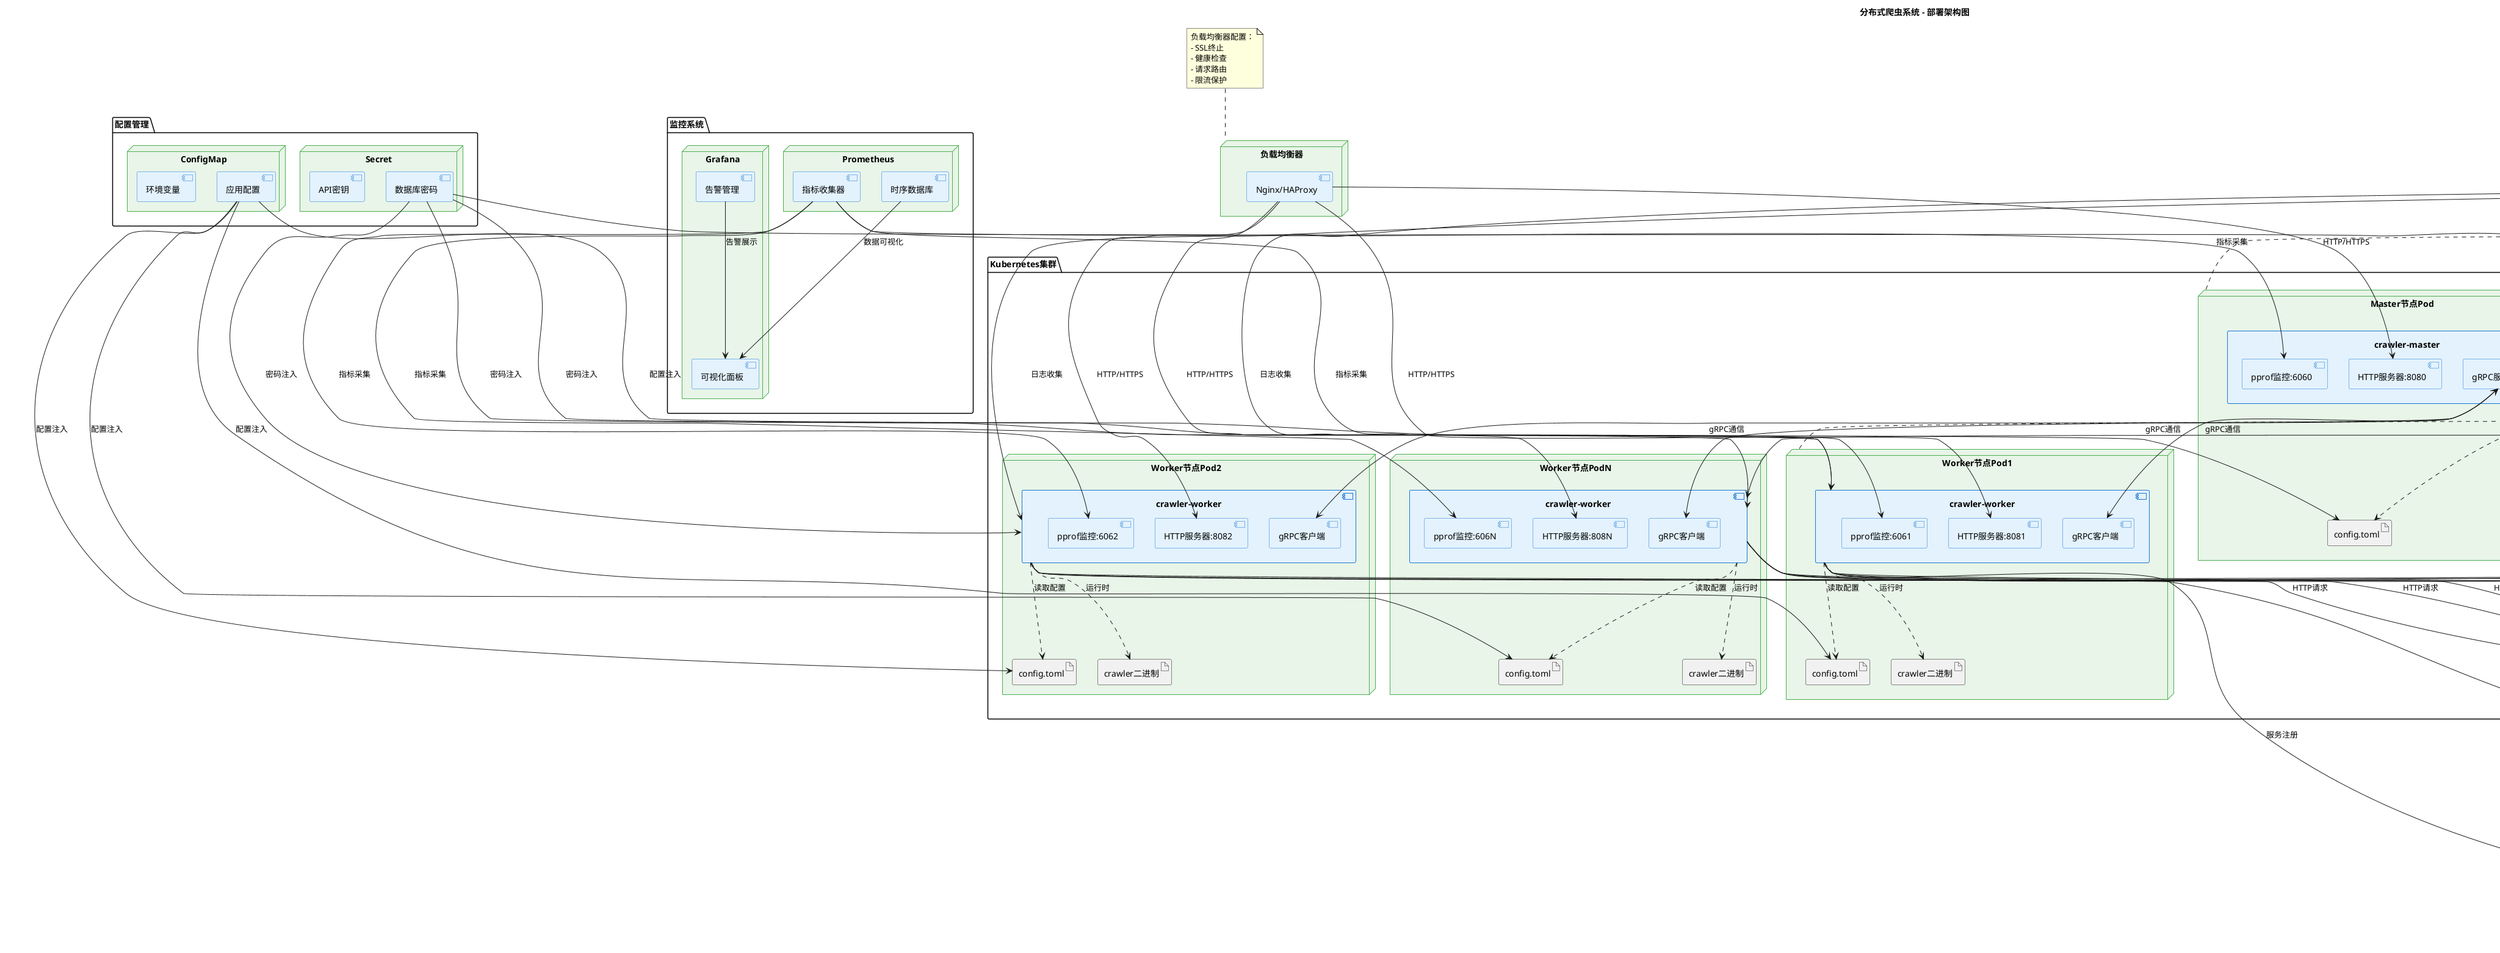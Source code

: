 @startuml 爬虫系统部署图

skinparam backgroundColor #FFFFFF
skinparam nodeBackgroundColor #E8F5E8
skinparam nodeBorderColor #4CAF50
skinparam componentBackgroundColor #E3F2FD
skinparam componentBorderColor #1976D2
skinparam databaseBackgroundColor #FFF3E0
skinparam databaseBorderColor #F57C00

title 分布式爬虫系统 - 部署架构图

cloud "互联网" {
    [目标网站集群] as WebSites
    [代理服务器池] as ProxyPool
}

node "负载均衡器" as LoadBalancer {
    component [Nginx/HAProxy] as LB
}

package "Kubernetes集群" {
    
    node "Master节点Pod" as MasterPod {
        component [crawler-master] as MasterApp {
            [gRPC服务器:50051] as MasterGRPC
            [HTTP服务器:8080] as MasterHTTP
            [pprof监控:6060] as MasterPProf
        }
        
        artifact "config.toml" as MasterConfig
        artifact "crawler二进制" as MasterBinary
        
        MasterApp ..> MasterConfig : 读取配置
        MasterApp ..> MasterBinary : 运行时
    }
    
    node "Worker节点Pod1" as WorkerPod1 {
        component [crawler-worker] as WorkerApp1 {
            [gRPC客户端] as WorkerGRPC1
            [HTTP服务器:8081] as WorkerHTTP1
            [pprof监控:6061] as WorkerPProf1
        }
        
        artifact "config.toml" as WorkerConfig1
        artifact "crawler二进制" as WorkerBinary1
        
        WorkerApp1 ..> WorkerConfig1 : 读取配置
        WorkerApp1 ..> WorkerBinary1 : 运行时
    }
    
    node "Worker节点Pod2" as WorkerPod2 {
        component [crawler-worker] as WorkerApp2 {
            [gRPC客户端] as WorkerGRPC2
            [HTTP服务器:8082] as WorkerHTTP2
            [pprof监控:6062] as WorkerPProf2
        }
        
        artifact "config.toml" as WorkerConfig2
        artifact "crawler二进制" as WorkerBinary2
        
        WorkerApp2 ..> WorkerConfig2 : 读取配置
        WorkerApp2 ..> WorkerBinary2 : 运行时
    }
    
    node "Worker节点PodN" as WorkerPodN {
        component [crawler-worker] as WorkerAppN {
            [gRPC客户端] as WorkerGRPCN
            [HTTP服务器:808N] as WorkerHTTPN
            [pprof监控:606N] as WorkerPProfN
        }
        
        artifact "config.toml" as WorkerConfigN
        artifact "crawler二进制" as WorkerBinaryN
        
        WorkerAppN ..> WorkerConfigN : 读取配置
        WorkerAppN ..> WorkerBinaryN : 运行时
    }
}

package "etcd集群" {
    node "etcd-1" as Etcd1 {
        database [etcd实例1:2379] as EtcdDB1
        component [Raft协议] as Raft1
    }
    
    node "etcd-2" as Etcd2 {
        database [etcd实例2:2379] as EtcdDB2
        component [Raft协议] as Raft2
    }
    
    node "etcd-3" as Etcd3 {
        database [etcd实例3:2379] as EtcdDB3
        component [Raft协议] as Raft3
    }
}

package "数据存储层" {
    node "MySQL主库" as MySQLMaster {
        database [MySQL 8.0] as MySQLDB
        component [InnoDB引擎] as InnoDBEngine
        
        MySQLDB ..> InnoDBEngine : 存储引擎
    }
    
    node "MySQL从库" as MySQLSlave {
        database [MySQL 8.0 (只读)] as MySQLSlaveDB
        component [主从复制] as Replication
        
        MySQLSlaveDB ..> Replication : 数据同步
    }
}

package "监控系统" {
    node "Prometheus" as Prometheus {
        component [指标收集器] as MetricsCollector
        database [时序数据库] as TSDB
    }
    
    node "Grafana" as Grafana {
        component [可视化面板] as Dashboard
        component [告警管理] as AlertManager
    }
}

package "日志系统" {
    node "ELK Stack" as ELK {
        component [Elasticsearch] as ES
        component [Logstash] as Logstash
        component [Kibana] as Kibana
        component [Filebeat] as Filebeat
    }
}

package "配置管理" {
    node "ConfigMap" as K8sConfigMap {
        artifact [应用配置] as AppConfig
        artifact [环境变量] as EnvVars
    }
    
    node "Secret" as K8sSecret {
        artifact [数据库密码] as DBPassword
        artifact [API密钥] as APIKeys
    }
}

' 网络连接
LB --> MasterHTTP : HTTP/HTTPS
LB --> WorkerHTTP1 : HTTP/HTTPS
LB --> WorkerHTTP2 : HTTP/HTTPS
LB --> WorkerHTTPN : HTTP/HTTPS

MasterGRPC <--> WorkerGRPC1 : gRPC通信
MasterGRPC <--> WorkerGRPC2 : gRPC通信
MasterGRPC <--> WorkerGRPCN : gRPC通信

' etcd集群连接
MasterApp --> EtcdDB1 : 服务注册/配置
MasterApp --> EtcdDB2 : 服务注册/配置
MasterApp --> EtcdDB3 : 服务注册/配置

WorkerApp1 --> EtcdDB1 : 服务注册
WorkerApp2 --> EtcdDB2 : 服务注册
WorkerAppN --> EtcdDB3 : 服务注册

' etcd集群内部通信
Raft1 <--> Raft2 : 集群同步
Raft2 <--> Raft3 : 集群同步
Raft3 <--> Raft1 : 集群同步

' 数据库连接
WorkerApp1 --> MySQLDB : 写入数据
WorkerApp2 --> MySQLDB : 写入数据
WorkerAppN --> MySQLDB : 写入数据

MySQLDB --> MySQLSlaveDB : 主从复制
MasterApp --> MySQLSlaveDB : 读取统计

' 外部网络连接
WorkerApp1 --> WebSites : HTTP请求
WorkerApp2 --> WebSites : HTTP请求
WorkerAppN --> WebSites : HTTP请求

WorkerApp1 --> ProxyPool : 代理请求
WorkerApp2 --> ProxyPool : 代理请求
WorkerAppN --> ProxyPool : 代理请求

' 监控连接
MetricsCollector --> MasterPProf : 指标采集
MetricsCollector --> WorkerPProf1 : 指标采集
MetricsCollector --> WorkerPProf2 : 指标采集
MetricsCollector --> WorkerPProfN : 指标采集

TSDB --> Dashboard : 数据可视化
AlertManager --> Dashboard : 告警展示

' 日志连接
Filebeat --> MasterApp : 日志收集
Filebeat --> WorkerApp1 : 日志收集
Filebeat --> WorkerApp2 : 日志收集
Filebeat --> WorkerAppN : 日志收集

Filebeat --> Logstash : 日志传输
Logstash --> ES : 日志存储
ES --> Kibana : 日志查询

' 配置管理连接
AppConfig --> MasterConfig : 配置注入
AppConfig --> WorkerConfig1 : 配置注入
AppConfig --> WorkerConfig2 : 配置注入
AppConfig --> WorkerConfigN : 配置注入

DBPassword --> MasterApp : 密码注入
DBPassword --> WorkerApp1 : 密码注入
DBPassword --> WorkerApp2 : 密码注入
DBPassword --> WorkerAppN : 密码注入

note top of LoadBalancer
  负载均衡器配置：
  - SSL终止
  - 健康检查
  - 请求路由
  - 限流保护
end note

note right of MasterPod
  Master节点特性：
  - 单点部署(Leader选举)
  - 资源管理和任务分发
  - 集群状态监控
  - 故障转移支持
end note

note right of WorkerPod1
  Worker节点特性：
  - 水平扩展
  - 无状态设计
  - 自动服务发现
  - 优雅关闭
end note

note bottom of EtcdDB1
  etcd集群提供：
  - 服务发现注册
  - 分布式配置
  - 分布式锁
  - 领导选举
  - 高可用保证
end note

note bottom of MySQLDB
  数据库架构：
  - 主从复制
  - 读写分离
  - 连接池管理
  - 事务支持
end note

@enduml